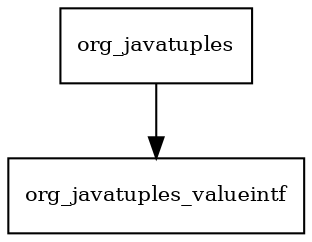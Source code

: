 digraph javatuples_1_2_package_dependencies {
  node [shape = box, fontsize=10.0];
  org_javatuples -> org_javatuples_valueintf;
}
